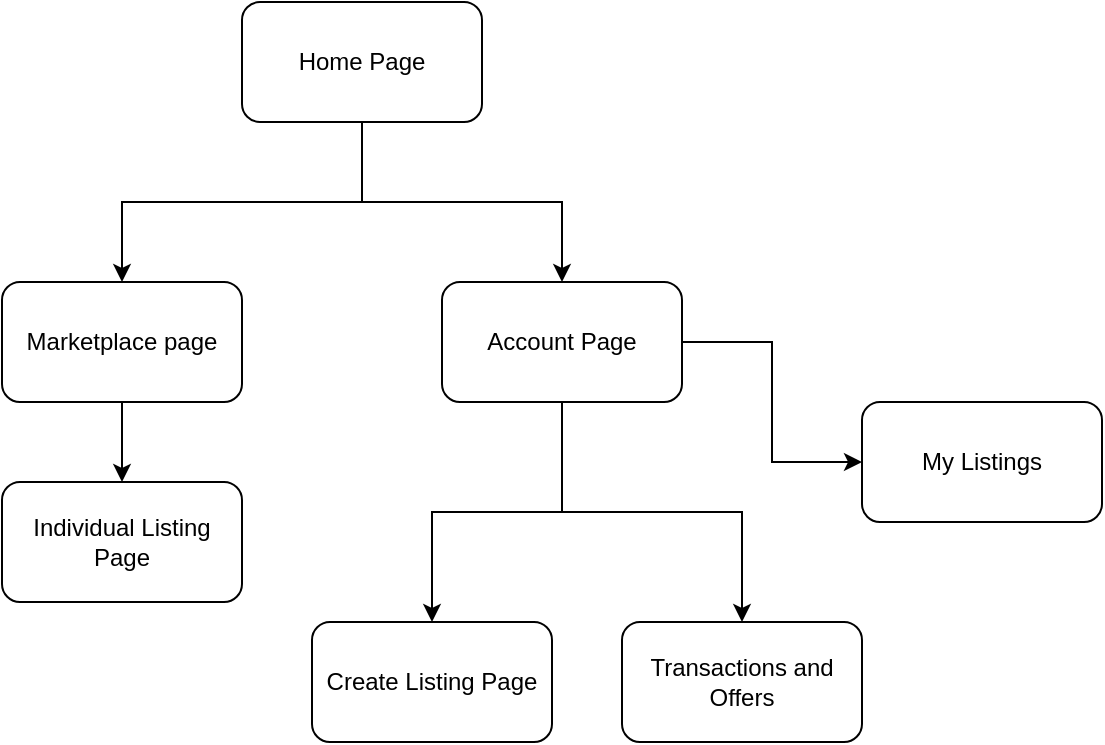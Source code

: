 <mxfile version="26.0.5">
  <diagram name="Page-1" id="0iiflbKNi_KPz_6Mcw5q">
    <mxGraphModel dx="1026" dy="602" grid="1" gridSize="10" guides="1" tooltips="1" connect="1" arrows="1" fold="1" page="1" pageScale="1" pageWidth="850" pageHeight="1100" math="0" shadow="0">
      <root>
        <mxCell id="0" />
        <mxCell id="1" parent="0" />
        <mxCell id="XGSXmKZrx4TpGjIMWXul-11" style="edgeStyle=orthogonalEdgeStyle;rounded=0;orthogonalLoop=1;jettySize=auto;html=1;entryX=0.5;entryY=0;entryDx=0;entryDy=0;" edge="1" parent="1" source="XGSXmKZrx4TpGjIMWXul-1" target="XGSXmKZrx4TpGjIMWXul-2">
          <mxGeometry relative="1" as="geometry" />
        </mxCell>
        <mxCell id="XGSXmKZrx4TpGjIMWXul-13" style="edgeStyle=orthogonalEdgeStyle;rounded=0;orthogonalLoop=1;jettySize=auto;html=1;entryX=0.5;entryY=0;entryDx=0;entryDy=0;" edge="1" parent="1" source="XGSXmKZrx4TpGjIMWXul-1" target="XGSXmKZrx4TpGjIMWXul-5">
          <mxGeometry relative="1" as="geometry" />
        </mxCell>
        <mxCell id="XGSXmKZrx4TpGjIMWXul-1" value="Home Page" style="rounded=1;whiteSpace=wrap;html=1;" vertex="1" parent="1">
          <mxGeometry x="270" y="70" width="120" height="60" as="geometry" />
        </mxCell>
        <mxCell id="XGSXmKZrx4TpGjIMWXul-12" style="edgeStyle=orthogonalEdgeStyle;rounded=0;orthogonalLoop=1;jettySize=auto;html=1;" edge="1" parent="1" source="XGSXmKZrx4TpGjIMWXul-2" target="XGSXmKZrx4TpGjIMWXul-3">
          <mxGeometry relative="1" as="geometry" />
        </mxCell>
        <mxCell id="XGSXmKZrx4TpGjIMWXul-2" value="Marketplace page" style="rounded=1;whiteSpace=wrap;html=1;" vertex="1" parent="1">
          <mxGeometry x="150" y="210" width="120" height="60" as="geometry" />
        </mxCell>
        <mxCell id="XGSXmKZrx4TpGjIMWXul-3" value="Individual Listing Page" style="rounded=1;whiteSpace=wrap;html=1;" vertex="1" parent="1">
          <mxGeometry x="150" y="310" width="120" height="60" as="geometry" />
        </mxCell>
        <mxCell id="XGSXmKZrx4TpGjIMWXul-14" style="edgeStyle=orthogonalEdgeStyle;rounded=0;orthogonalLoop=1;jettySize=auto;html=1;entryX=0;entryY=0.5;entryDx=0;entryDy=0;" edge="1" parent="1" source="XGSXmKZrx4TpGjIMWXul-5" target="XGSXmKZrx4TpGjIMWXul-7">
          <mxGeometry relative="1" as="geometry" />
        </mxCell>
        <mxCell id="XGSXmKZrx4TpGjIMWXul-15" style="edgeStyle=orthogonalEdgeStyle;rounded=0;orthogonalLoop=1;jettySize=auto;html=1;entryX=0.5;entryY=0;entryDx=0;entryDy=0;" edge="1" parent="1" source="XGSXmKZrx4TpGjIMWXul-5" target="XGSXmKZrx4TpGjIMWXul-6">
          <mxGeometry relative="1" as="geometry" />
        </mxCell>
        <mxCell id="XGSXmKZrx4TpGjIMWXul-16" style="edgeStyle=orthogonalEdgeStyle;rounded=0;orthogonalLoop=1;jettySize=auto;html=1;entryX=0.5;entryY=0;entryDx=0;entryDy=0;" edge="1" parent="1" source="XGSXmKZrx4TpGjIMWXul-5" target="XGSXmKZrx4TpGjIMWXul-9">
          <mxGeometry relative="1" as="geometry" />
        </mxCell>
        <mxCell id="XGSXmKZrx4TpGjIMWXul-5" value="Account Page" style="rounded=1;whiteSpace=wrap;html=1;" vertex="1" parent="1">
          <mxGeometry x="370" y="210" width="120" height="60" as="geometry" />
        </mxCell>
        <mxCell id="XGSXmKZrx4TpGjIMWXul-6" value="Create Listing Page" style="rounded=1;whiteSpace=wrap;html=1;" vertex="1" parent="1">
          <mxGeometry x="305" y="380" width="120" height="60" as="geometry" />
        </mxCell>
        <mxCell id="XGSXmKZrx4TpGjIMWXul-7" value="My Listings" style="rounded=1;whiteSpace=wrap;html=1;" vertex="1" parent="1">
          <mxGeometry x="580" y="270" width="120" height="60" as="geometry" />
        </mxCell>
        <mxCell id="XGSXmKZrx4TpGjIMWXul-9" value="Transactions and Offers" style="rounded=1;whiteSpace=wrap;html=1;" vertex="1" parent="1">
          <mxGeometry x="460" y="380" width="120" height="60" as="geometry" />
        </mxCell>
      </root>
    </mxGraphModel>
  </diagram>
</mxfile>
